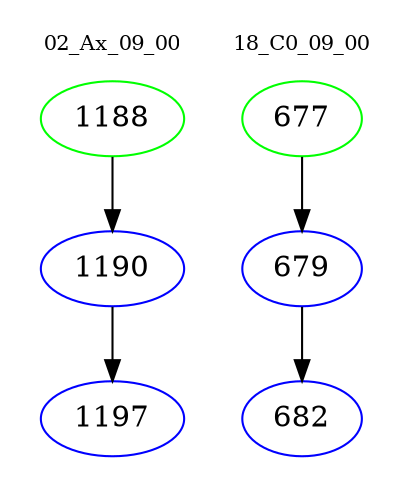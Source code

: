 digraph{
subgraph cluster_0 {
color = white
label = "02_Ax_09_00";
fontsize=10;
T0_1188 [label="1188", color="green"]
T0_1188 -> T0_1190 [color="black"]
T0_1190 [label="1190", color="blue"]
T0_1190 -> T0_1197 [color="black"]
T0_1197 [label="1197", color="blue"]
}
subgraph cluster_1 {
color = white
label = "18_C0_09_00";
fontsize=10;
T1_677 [label="677", color="green"]
T1_677 -> T1_679 [color="black"]
T1_679 [label="679", color="blue"]
T1_679 -> T1_682 [color="black"]
T1_682 [label="682", color="blue"]
}
}
